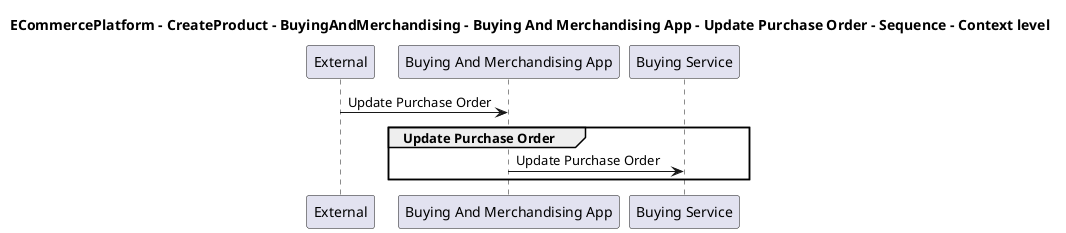 @startuml

title ECommercePlatform - CreateProduct - BuyingAndMerchandising - Buying And Merchandising App - Update Purchase Order - Sequence - Context level

participant "External" as C4InterFlow.SoftwareSystems.ExternalSystem
participant "Buying And Merchandising App" as ECommercePlatform.CreateProduct.BuyingAndMerchandising.SoftwareSystems.BuyingAndMerchandisingApp
participant "Buying Service" as ECommercePlatform.CreateProduct.BuyingAndMerchandising.SoftwareSystems.BuyingService

C4InterFlow.SoftwareSystems.ExternalSystem -> ECommercePlatform.CreateProduct.BuyingAndMerchandising.SoftwareSystems.BuyingAndMerchandisingApp : Update Purchase Order
group Update Purchase Order
ECommercePlatform.CreateProduct.BuyingAndMerchandising.SoftwareSystems.BuyingAndMerchandisingApp -> ECommercePlatform.CreateProduct.BuyingAndMerchandising.SoftwareSystems.BuyingService : Update Purchase Order
end


@enduml
